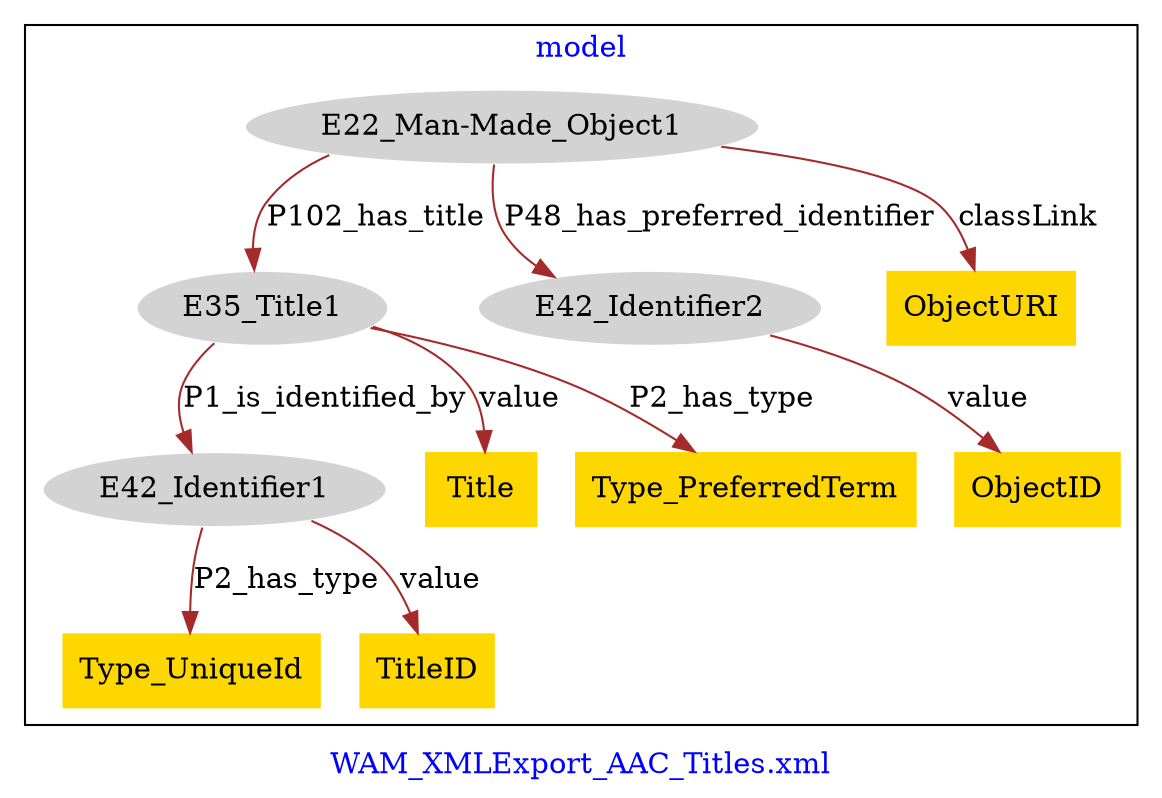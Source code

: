 digraph n0 {
fontcolor="blue"
remincross="true"
label="WAM_XMLExport_AAC_Titles.xml"
subgraph cluster {
label="model"
n2[style="filled",color="white",fillcolor="lightgray",label="E22_Man-Made_Object1"];
n3[style="filled",color="white",fillcolor="lightgray",label="E35_Title1"];
n4[style="filled",color="white",fillcolor="lightgray",label="E42_Identifier2"];
n5[style="filled",color="white",fillcolor="lightgray",label="E42_Identifier1"];
n6[shape="plaintext",style="filled",fillcolor="gold",label="ObjectID"];
n7[shape="plaintext",style="filled",fillcolor="gold",label="Title"];
n8[shape="plaintext",style="filled",fillcolor="gold",label="ObjectURI"];
n9[shape="plaintext",style="filled",fillcolor="gold",label="Type_PreferredTerm"];
n10[shape="plaintext",style="filled",fillcolor="gold",label="Type_UniqueId"];
n11[shape="plaintext",style="filled",fillcolor="gold",label="TitleID"];
}
n2 -> n3[color="brown",fontcolor="black",label="P102_has_title"]
n2 -> n4[color="brown",fontcolor="black",label="P48_has_preferred_identifier"]
n3 -> n5[color="brown",fontcolor="black",label="P1_is_identified_by"]
n4 -> n6[color="brown",fontcolor="black",label="value"]
n3 -> n7[color="brown",fontcolor="black",label="value"]
n2 -> n8[color="brown",fontcolor="black",label="classLink"]
n3 -> n9[color="brown",fontcolor="black",label="P2_has_type"]
n5 -> n10[color="brown",fontcolor="black",label="P2_has_type"]
n5 -> n11[color="brown",fontcolor="black",label="value"]
}
